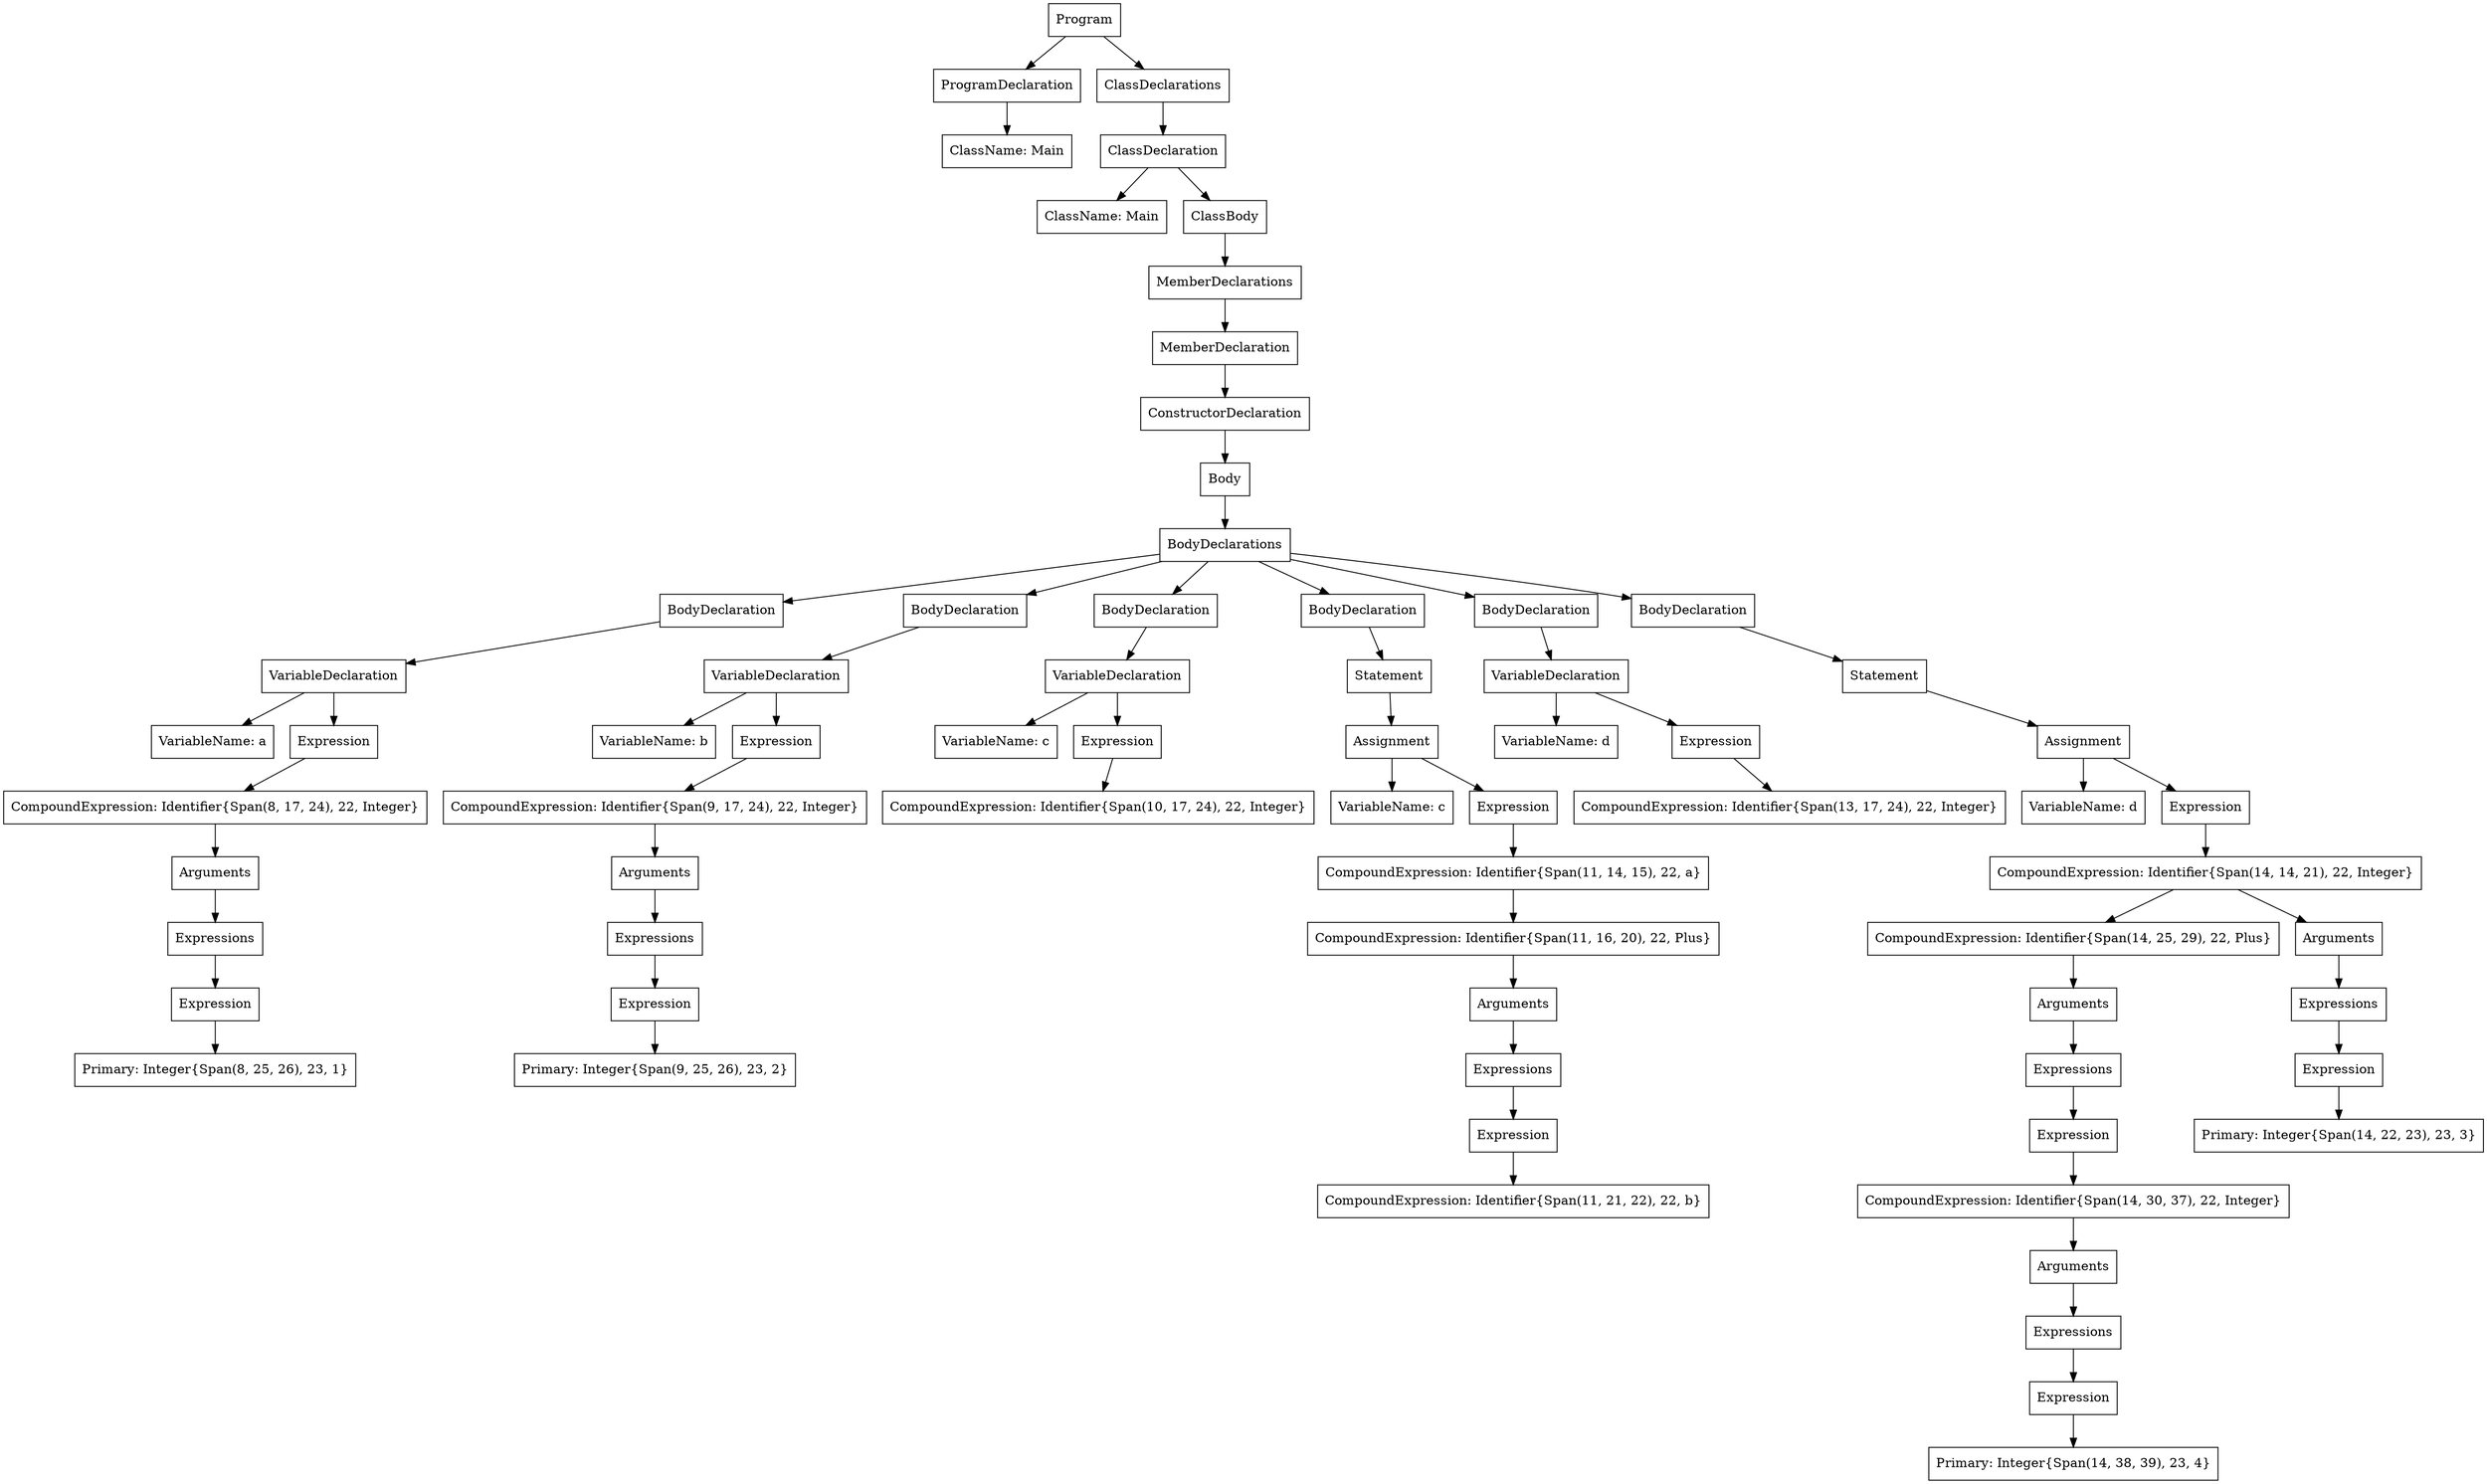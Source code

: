 digraph tree {
	"0" [label="Program", shape=box]
	"1" [label="ProgramDeclaration", shape=box]
	"3" [label="ClassDeclarations", shape=box]
	"2" [label="ClassName: Main", shape=box]
	"4" [label="ClassDeclaration", shape=box]
	"5" [label="ClassName: Main", shape=box]
	"6" [label="ClassBody", shape=box]
	"7" [label="MemberDeclarations", shape=box]
	"8" [label="MemberDeclaration", shape=box]
	"9" [label="ConstructorDeclaration", shape=box]
	"10" [label="Body", shape=box]
	"11" [label="BodyDeclarations", shape=box]
	"12" [label="BodyDeclaration", shape=box]
	"21" [label="BodyDeclaration", shape=box]
	"30" [label="BodyDeclaration", shape=box]
	"35" [label="BodyDeclaration", shape=box]
	"46" [label="BodyDeclaration", shape=box]
	"51" [label="BodyDeclaration", shape=box]
	"13" [label="VariableDeclaration", shape=box]
	"22" [label="VariableDeclaration", shape=box]
	"31" [label="VariableDeclaration", shape=box]
	"36" [label="Statement", shape=box]
	"47" [label="VariableDeclaration", shape=box]
	"52" [label="Statement", shape=box]
	"20" [label="VariableName: a", shape=box]
	"14" [label="Expression", shape=box]
	"29" [label="VariableName: b", shape=box]
	"23" [label="Expression", shape=box]
	"34" [label="VariableName: c", shape=box]
	"32" [label="Expression", shape=box]
	"37" [label="Assignment", shape=box]
	"50" [label="VariableName: d", shape=box]
	"48" [label="Expression", shape=box]
	"53" [label="Assignment", shape=box]
	"15" [label="CompoundExpression: Identifier{Span(8, 17, 24), 22, Integer}", shape=box]
	"24" [label="CompoundExpression: Identifier{Span(9, 17, 24), 22, Integer}", shape=box]
	"33" [label="CompoundExpression: Identifier{Span(10, 17, 24), 22, Integer}", shape=box]
	"45" [label="VariableName: c", shape=box]
	"38" [label="Expression", shape=box]
	"49" [label="CompoundExpression: Identifier{Span(13, 17, 24), 22, Integer}", shape=box]
	"69" [label="VariableName: d", shape=box]
	"54" [label="Expression", shape=box]
	"16" [label="Arguments", shape=box]
	"25" [label="Arguments", shape=box]
	"39" [label="CompoundExpression: Identifier{Span(11, 14, 15), 22, a}", shape=box]
	"55" [label="CompoundExpression: Identifier{Span(14, 14, 21), 22, Integer}", shape=box]
	"17" [label="Expressions", shape=box]
	"26" [label="Expressions", shape=box]
	"40" [label="CompoundExpression: Identifier{Span(11, 16, 20), 22, Plus}", shape=box]
	"60" [label="CompoundExpression: Identifier{Span(14, 25, 29), 22, Plus}", shape=box]
	"56" [label="Arguments", shape=box]
	"18" [label="Expression", shape=box]
	"27" [label="Expression", shape=box]
	"41" [label="Arguments", shape=box]
	"61" [label="Arguments", shape=box]
	"57" [label="Expressions", shape=box]
	"19" [label="Primary: Integer{Span(8, 25, 26), 23, 1}", shape=box]
	"28" [label="Primary: Integer{Span(9, 25, 26), 23, 2}", shape=box]
	"42" [label="Expressions", shape=box]
	"62" [label="Expressions", shape=box]
	"58" [label="Expression", shape=box]
	"43" [label="Expression", shape=box]
	"63" [label="Expression", shape=box]
	"59" [label="Primary: Integer{Span(14, 22, 23), 23, 3}", shape=box]
	"44" [label="CompoundExpression: Identifier{Span(11, 21, 22), 22, b}", shape=box]
	"64" [label="CompoundExpression: Identifier{Span(14, 30, 37), 22, Integer}", shape=box]
	"65" [label="Arguments", shape=box]
	"66" [label="Expressions", shape=box]
	"67" [label="Expression", shape=box]
	"68" [label="Primary: Integer{Span(14, 38, 39), 23, 4}", shape=box]

	"0" -> "1"
	"0" -> "3"
	"1" -> "2"
	"3" -> "4"
	"4" -> "5"
	"4" -> "6"
	"6" -> "7"
	"7" -> "8"
	"8" -> "9"
	"9" -> "10"
	"10" -> "11"
	"11" -> "12"
	"11" -> "21"
	"11" -> "30"
	"11" -> "35"
	"11" -> "46"
	"11" -> "51"
	"12" -> "13"
	"21" -> "22"
	"30" -> "31"
	"35" -> "36"
	"46" -> "47"
	"51" -> "52"
	"13" -> "14"
	"13" -> "20"
	"22" -> "23"
	"22" -> "29"
	"31" -> "32"
	"31" -> "34"
	"36" -> "37"
	"47" -> "48"
	"47" -> "50"
	"52" -> "53"
	"14" -> "15"
	"23" -> "24"
	"32" -> "33"
	"37" -> "38"
	"37" -> "45"
	"48" -> "49"
	"53" -> "54"
	"53" -> "69"
	"15" -> "16"
	"24" -> "25"
	"38" -> "39"
	"54" -> "55"
	"16" -> "17"
	"25" -> "26"
	"39" -> "40"
	"55" -> "56"
	"55" -> "60"
	"17" -> "18"
	"26" -> "27"
	"40" -> "41"
	"60" -> "61"
	"56" -> "57"
	"18" -> "19"
	"27" -> "28"
	"41" -> "42"
	"61" -> "62"
	"57" -> "58"
	"42" -> "43"
	"62" -> "63"
	"58" -> "59"
	"43" -> "44"
	"63" -> "64"
	"64" -> "65"
	"65" -> "66"
	"66" -> "67"
	"67" -> "68"
}